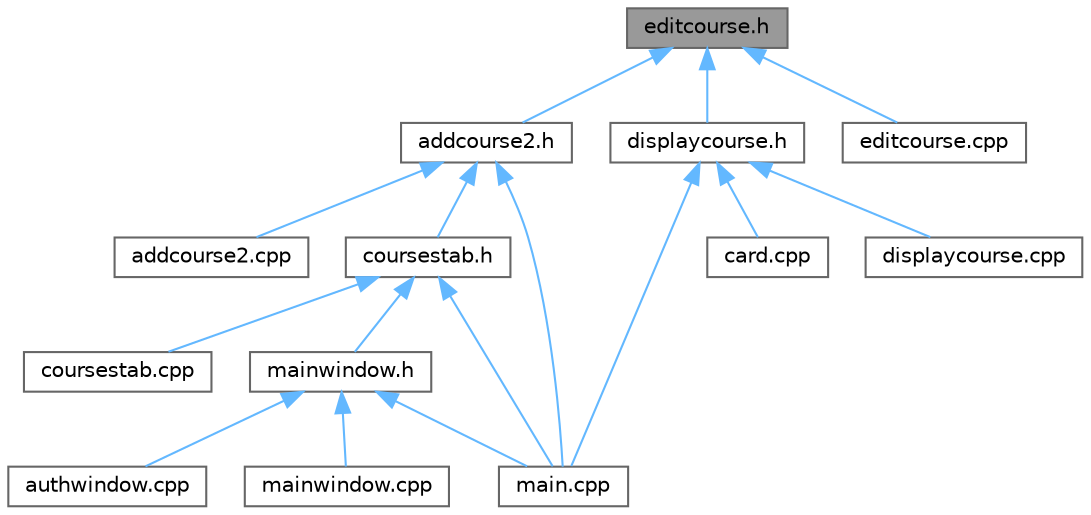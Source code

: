 digraph "editcourse.h"
{
 // LATEX_PDF_SIZE
  bgcolor="transparent";
  edge [fontname=Helvetica,fontsize=10,labelfontname=Helvetica,labelfontsize=10];
  node [fontname=Helvetica,fontsize=10,shape=box,height=0.2,width=0.4];
  Node1 [label="editcourse.h",height=0.2,width=0.4,color="gray40", fillcolor="grey60", style="filled", fontcolor="black",tooltip=" "];
  Node1 -> Node2 [dir="back",color="steelblue1",style="solid"];
  Node2 [label="addcourse2.h",height=0.2,width=0.4,color="grey40", fillcolor="white", style="filled",URL="$addcourse2_8h.html",tooltip=" "];
  Node2 -> Node3 [dir="back",color="steelblue1",style="solid"];
  Node3 [label="addcourse2.cpp",height=0.2,width=0.4,color="grey40", fillcolor="white", style="filled",URL="$addcourse2_8cpp.html",tooltip=" "];
  Node2 -> Node4 [dir="back",color="steelblue1",style="solid"];
  Node4 [label="coursestab.h",height=0.2,width=0.4,color="grey40", fillcolor="white", style="filled",URL="$coursestab_8h.html",tooltip=" "];
  Node4 -> Node5 [dir="back",color="steelblue1",style="solid"];
  Node5 [label="coursestab.cpp",height=0.2,width=0.4,color="grey40", fillcolor="white", style="filled",URL="$coursestab_8cpp.html",tooltip=" "];
  Node4 -> Node6 [dir="back",color="steelblue1",style="solid"];
  Node6 [label="main.cpp",height=0.2,width=0.4,color="grey40", fillcolor="white", style="filled",URL="$main_8cpp.html",tooltip=" "];
  Node4 -> Node7 [dir="back",color="steelblue1",style="solid"];
  Node7 [label="mainwindow.h",height=0.2,width=0.4,color="grey40", fillcolor="white", style="filled",URL="$mainwindow_8h.html",tooltip=" "];
  Node7 -> Node8 [dir="back",color="steelblue1",style="solid"];
  Node8 [label="authwindow.cpp",height=0.2,width=0.4,color="grey40", fillcolor="white", style="filled",URL="$authwindow_8cpp.html",tooltip=" "];
  Node7 -> Node6 [dir="back",color="steelblue1",style="solid"];
  Node7 -> Node9 [dir="back",color="steelblue1",style="solid"];
  Node9 [label="mainwindow.cpp",height=0.2,width=0.4,color="grey40", fillcolor="white", style="filled",URL="$mainwindow_8cpp.html",tooltip=" "];
  Node2 -> Node6 [dir="back",color="steelblue1",style="solid"];
  Node1 -> Node10 [dir="back",color="steelblue1",style="solid"];
  Node10 [label="displaycourse.h",height=0.2,width=0.4,color="grey40", fillcolor="white", style="filled",URL="$displaycourse_8h.html",tooltip=" "];
  Node10 -> Node11 [dir="back",color="steelblue1",style="solid"];
  Node11 [label="card.cpp",height=0.2,width=0.4,color="grey40", fillcolor="white", style="filled",URL="$card_8cpp.html",tooltip=" "];
  Node10 -> Node12 [dir="back",color="steelblue1",style="solid"];
  Node12 [label="displaycourse.cpp",height=0.2,width=0.4,color="grey40", fillcolor="white", style="filled",URL="$displaycourse_8cpp.html",tooltip=" "];
  Node10 -> Node6 [dir="back",color="steelblue1",style="solid"];
  Node1 -> Node13 [dir="back",color="steelblue1",style="solid"];
  Node13 [label="editcourse.cpp",height=0.2,width=0.4,color="grey40", fillcolor="white", style="filled",URL="$editcourse_8cpp.html",tooltip=" "];
}
